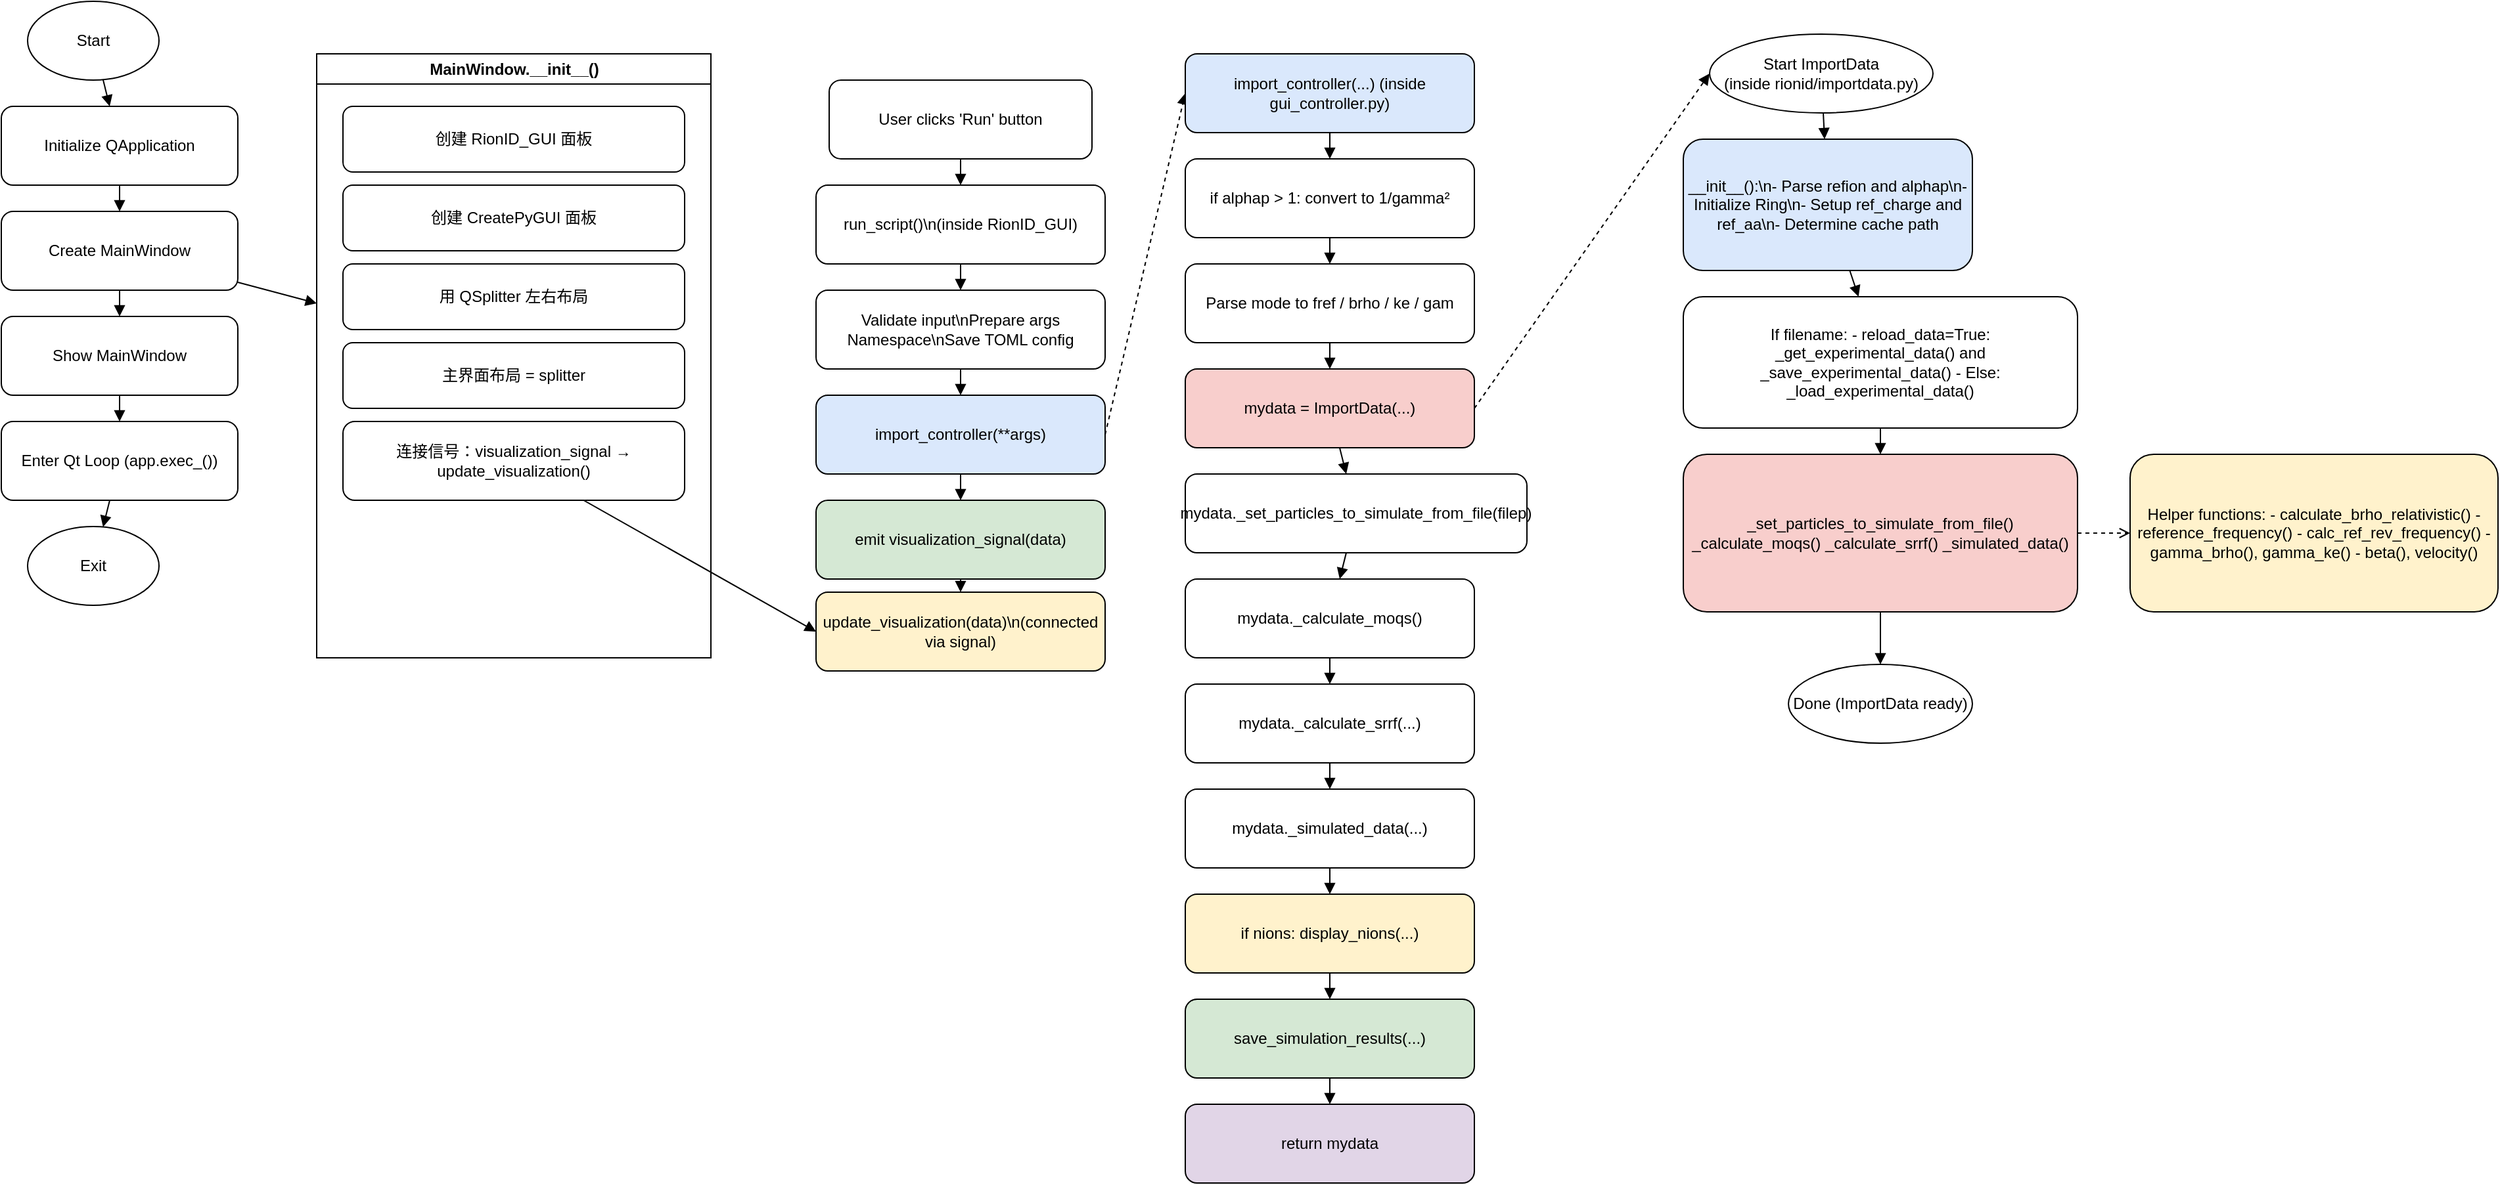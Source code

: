 <mxfile version="26.1.3">
  <diagram name="main()" id="aO4VV1BkPGHHD6uGdVux">
    <mxGraphModel dx="1177" dy="527" grid="1" gridSize="10" guides="1" tooltips="1" connect="1" arrows="1" fold="1" page="1" pageScale="1" pageWidth="827" pageHeight="1169" math="0" shadow="0">
      <root>
        <mxCell id="0" />
        <mxCell id="1" parent="0" />
        <mxCell id="AuoDzLXZq2x2FkoKTNY2-32" value="Start" style="ellipse;whiteSpace=wrap;html=1;" vertex="1" parent="1">
          <mxGeometry x="100" y="20" width="100" height="60" as="geometry" />
        </mxCell>
        <mxCell id="AuoDzLXZq2x2FkoKTNY2-33" value="Initialize QApplication" style="rounded=1;whiteSpace=wrap;html=1;" vertex="1" parent="1">
          <mxGeometry x="80" y="100" width="180" height="60" as="geometry" />
        </mxCell>
        <mxCell id="AuoDzLXZq2x2FkoKTNY2-34" value="Create MainWindow" style="rounded=1;whiteSpace=wrap;html=1;" vertex="1" parent="1">
          <mxGeometry x="80" y="180" width="180" height="60" as="geometry" />
        </mxCell>
        <mxCell id="AuoDzLXZq2x2FkoKTNY2-35" value="Show MainWindow" style="rounded=1;whiteSpace=wrap;html=1;" vertex="1" parent="1">
          <mxGeometry x="80" y="260" width="180" height="60" as="geometry" />
        </mxCell>
        <mxCell id="AuoDzLXZq2x2FkoKTNY2-36" value="Enter Qt Loop (app.exec_())" style="rounded=1;whiteSpace=wrap;html=1;" vertex="1" parent="1">
          <mxGeometry x="80" y="340" width="180" height="60" as="geometry" />
        </mxCell>
        <mxCell id="AuoDzLXZq2x2FkoKTNY2-37" value="Exit" style="ellipse;whiteSpace=wrap;html=1;" vertex="1" parent="1">
          <mxGeometry x="100" y="420" width="100" height="60" as="geometry" />
        </mxCell>
        <mxCell id="AuoDzLXZq2x2FkoKTNY2-38" value="MainWindow.__init__()" style="swimlane;html=1;" vertex="1" parent="1">
          <mxGeometry x="320" y="60" width="300" height="460" as="geometry" />
        </mxCell>
        <mxCell id="AuoDzLXZq2x2FkoKTNY2-39" value="创建 RionID_GUI 面板" style="rounded=1;whiteSpace=wrap;html=1;" vertex="1" parent="AuoDzLXZq2x2FkoKTNY2-38">
          <mxGeometry x="20" y="40" width="260" height="50" as="geometry" />
        </mxCell>
        <mxCell id="AuoDzLXZq2x2FkoKTNY2-40" value="创建 CreatePyGUI 面板" style="rounded=1;whiteSpace=wrap;html=1;" vertex="1" parent="AuoDzLXZq2x2FkoKTNY2-38">
          <mxGeometry x="20" y="100" width="260" height="50" as="geometry" />
        </mxCell>
        <mxCell id="AuoDzLXZq2x2FkoKTNY2-41" value="用 QSplitter 左右布局" style="rounded=1;whiteSpace=wrap;html=1;" vertex="1" parent="AuoDzLXZq2x2FkoKTNY2-38">
          <mxGeometry x="20" y="160" width="260" height="50" as="geometry" />
        </mxCell>
        <mxCell id="AuoDzLXZq2x2FkoKTNY2-42" value="主界面布局 = splitter" style="rounded=1;whiteSpace=wrap;html=1;" vertex="1" parent="AuoDzLXZq2x2FkoKTNY2-38">
          <mxGeometry x="20" y="220" width="260" height="50" as="geometry" />
        </mxCell>
        <mxCell id="AuoDzLXZq2x2FkoKTNY2-43" value="连接信号：visualization_signal → update_visualization()" style="rounded=1;whiteSpace=wrap;html=1;" vertex="1" parent="AuoDzLXZq2x2FkoKTNY2-38">
          <mxGeometry x="20" y="280" width="260" height="60" as="geometry" />
        </mxCell>
        <mxCell id="AuoDzLXZq2x2FkoKTNY2-45" style="endArrow=block;" edge="1" parent="1" source="AuoDzLXZq2x2FkoKTNY2-32" target="AuoDzLXZq2x2FkoKTNY2-33">
          <mxGeometry relative="1" as="geometry" />
        </mxCell>
        <mxCell id="AuoDzLXZq2x2FkoKTNY2-46" style="endArrow=block;" edge="1" parent="1" source="AuoDzLXZq2x2FkoKTNY2-33" target="AuoDzLXZq2x2FkoKTNY2-34">
          <mxGeometry relative="1" as="geometry" />
        </mxCell>
        <mxCell id="AuoDzLXZq2x2FkoKTNY2-47" style="endArrow=block;" edge="1" parent="1" source="AuoDzLXZq2x2FkoKTNY2-34" target="AuoDzLXZq2x2FkoKTNY2-35">
          <mxGeometry relative="1" as="geometry" />
        </mxCell>
        <mxCell id="AuoDzLXZq2x2FkoKTNY2-48" style="endArrow=block;" edge="1" parent="1" source="AuoDzLXZq2x2FkoKTNY2-35" target="AuoDzLXZq2x2FkoKTNY2-36">
          <mxGeometry relative="1" as="geometry" />
        </mxCell>
        <mxCell id="AuoDzLXZq2x2FkoKTNY2-49" style="endArrow=block;" edge="1" parent="1" source="AuoDzLXZq2x2FkoKTNY2-36" target="AuoDzLXZq2x2FkoKTNY2-37">
          <mxGeometry relative="1" as="geometry" />
        </mxCell>
        <mxCell id="AuoDzLXZq2x2FkoKTNY2-50" style="endArrow=block;" edge="1" parent="1" source="AuoDzLXZq2x2FkoKTNY2-34" target="AuoDzLXZq2x2FkoKTNY2-38">
          <mxGeometry relative="1" as="geometry" />
        </mxCell>
        <mxCell id="AuoDzLXZq2x2FkoKTNY2-51" style="endArrow=block;entryX=0;entryY=0.5;entryDx=0;entryDy=0;" edge="1" parent="1" source="AuoDzLXZq2x2FkoKTNY2-43" target="AuoDzLXZq2x2FkoKTNY2-121">
          <mxGeometry relative="1" as="geometry">
            <mxPoint x="650" y="500" as="targetPoint" />
          </mxGeometry>
        </mxCell>
        <mxCell id="AuoDzLXZq2x2FkoKTNY2-112" value="User clicks &#39;Run&#39; button" style="rounded=1;whiteSpace=wrap;html=1;" vertex="1" parent="1">
          <mxGeometry x="710" y="80" width="200" height="60" as="geometry" />
        </mxCell>
        <mxCell id="AuoDzLXZq2x2FkoKTNY2-113" value="run_script()\n(inside RionID_GUI)" style="rounded=1;whiteSpace=wrap;html=1;fillColor=#ffffff;" vertex="1" parent="1">
          <mxGeometry x="700" y="160" width="220" height="60" as="geometry" />
        </mxCell>
        <mxCell id="AuoDzLXZq2x2FkoKTNY2-114" value="Validate input\nPrepare args Namespace\nSave TOML config" style="rounded=1;whiteSpace=wrap;html=1;fillColor=#ffffff;" vertex="1" parent="1">
          <mxGeometry x="700" y="240" width="220" height="60" as="geometry" />
        </mxCell>
        <mxCell id="AuoDzLXZq2x2FkoKTNY2-115" value="import_controller(**args)" style="rounded=1;whiteSpace=wrap;html=1;fillColor=#dae8fc;" vertex="1" parent="1">
          <mxGeometry x="700" y="320" width="220" height="60" as="geometry" />
        </mxCell>
        <mxCell id="AuoDzLXZq2x2FkoKTNY2-116" value="emit visualization_signal(data)" style="rounded=1;whiteSpace=wrap;html=1;fillColor=#d5e8d4;" vertex="1" parent="1">
          <mxGeometry x="700" y="400" width="220" height="60" as="geometry" />
        </mxCell>
        <mxCell id="AuoDzLXZq2x2FkoKTNY2-117" style="endArrow=block;" edge="1" parent="1" source="AuoDzLXZq2x2FkoKTNY2-112" target="AuoDzLXZq2x2FkoKTNY2-113">
          <mxGeometry relative="1" as="geometry" />
        </mxCell>
        <mxCell id="AuoDzLXZq2x2FkoKTNY2-118" style="endArrow=block;" edge="1" parent="1" source="AuoDzLXZq2x2FkoKTNY2-113" target="AuoDzLXZq2x2FkoKTNY2-114">
          <mxGeometry relative="1" as="geometry" />
        </mxCell>
        <mxCell id="AuoDzLXZq2x2FkoKTNY2-119" style="endArrow=block;" edge="1" parent="1" source="AuoDzLXZq2x2FkoKTNY2-114" target="AuoDzLXZq2x2FkoKTNY2-115">
          <mxGeometry relative="1" as="geometry" />
        </mxCell>
        <mxCell id="AuoDzLXZq2x2FkoKTNY2-120" style="endArrow=block;" edge="1" parent="1" source="AuoDzLXZq2x2FkoKTNY2-115" target="AuoDzLXZq2x2FkoKTNY2-116">
          <mxGeometry relative="1" as="geometry" />
        </mxCell>
        <mxCell id="AuoDzLXZq2x2FkoKTNY2-121" value="update_visualization(data)\n(connected via signal)" style="rounded=1;whiteSpace=wrap;html=1;fillColor=#fff2cc;" vertex="1" parent="1">
          <mxGeometry x="700" y="470" width="220" height="60" as="geometry" />
        </mxCell>
        <mxCell id="AuoDzLXZq2x2FkoKTNY2-122" style="endArrow=block;dashed=1;" edge="1" parent="1" source="AuoDzLXZq2x2FkoKTNY2-116" target="AuoDzLXZq2x2FkoKTNY2-121">
          <mxGeometry relative="1" as="geometry" />
        </mxCell>
        <mxCell id="AuoDzLXZq2x2FkoKTNY2-124" style="endArrow=block;dashed=1;exitX=1;exitY=0.5;exitDx=0;exitDy=0;entryX=0;entryY=0.5;entryDx=0;entryDy=0;" edge="1" parent="1" source="AuoDzLXZq2x2FkoKTNY2-115" target="AuoDzLXZq2x2FkoKTNY2-153">
          <mxGeometry relative="1" as="geometry">
            <mxPoint x="1070" y="70" as="targetPoint" />
          </mxGeometry>
        </mxCell>
        <mxCell id="AuoDzLXZq2x2FkoKTNY2-153" value="import_controller(...) (inside gui_controller.py)" style="rounded=1;whiteSpace=wrap;html=1;fillColor=#dae8fc;" vertex="1" parent="1">
          <mxGeometry x="981" y="60" width="220" height="60" as="geometry" />
        </mxCell>
        <mxCell id="AuoDzLXZq2x2FkoKTNY2-154" value="if alphap &gt; 1: convert to 1/gamma²" style="rounded=1;whiteSpace=wrap;html=1;" vertex="1" parent="1">
          <mxGeometry x="981" y="140" width="220" height="60" as="geometry" />
        </mxCell>
        <mxCell id="AuoDzLXZq2x2FkoKTNY2-155" value="Parse mode to fref / brho / ke / gam" style="rounded=1;whiteSpace=wrap;html=1;" vertex="1" parent="1">
          <mxGeometry x="981" y="220" width="220" height="60" as="geometry" />
        </mxCell>
        <mxCell id="AuoDzLXZq2x2FkoKTNY2-156" value="mydata = ImportData(...)" style="rounded=1;whiteSpace=wrap;html=1;fillColor=#f8cecc;" vertex="1" parent="1">
          <mxGeometry x="981" y="300" width="220" height="60" as="geometry" />
        </mxCell>
        <mxCell id="AuoDzLXZq2x2FkoKTNY2-157" value="mydata._set_particles_to_simulate_from_file(filep)" style="rounded=1;whiteSpace=wrap;html=1;" vertex="1" parent="1">
          <mxGeometry x="981" y="380" width="260" height="60" as="geometry" />
        </mxCell>
        <mxCell id="AuoDzLXZq2x2FkoKTNY2-158" value="mydata._calculate_moqs()" style="rounded=1;whiteSpace=wrap;html=1;" vertex="1" parent="1">
          <mxGeometry x="981" y="460" width="220" height="60" as="geometry" />
        </mxCell>
        <mxCell id="AuoDzLXZq2x2FkoKTNY2-159" value="mydata._calculate_srrf(...)" style="rounded=1;whiteSpace=wrap;html=1;" vertex="1" parent="1">
          <mxGeometry x="981" y="540" width="220" height="60" as="geometry" />
        </mxCell>
        <mxCell id="AuoDzLXZq2x2FkoKTNY2-160" value="mydata._simulated_data(...)" style="rounded=1;whiteSpace=wrap;html=1;" vertex="1" parent="1">
          <mxGeometry x="981" y="620" width="220" height="60" as="geometry" />
        </mxCell>
        <mxCell id="AuoDzLXZq2x2FkoKTNY2-161" value="if nions: display_nions(...)" style="rounded=1;whiteSpace=wrap;html=1;fillColor=#fff2cc;" vertex="1" parent="1">
          <mxGeometry x="981" y="700" width="220" height="60" as="geometry" />
        </mxCell>
        <mxCell id="AuoDzLXZq2x2FkoKTNY2-162" value="save_simulation_results(...)" style="rounded=1;whiteSpace=wrap;html=1;fillColor=#d5e8d4;" vertex="1" parent="1">
          <mxGeometry x="981" y="780" width="220" height="60" as="geometry" />
        </mxCell>
        <mxCell id="AuoDzLXZq2x2FkoKTNY2-163" value="return mydata" style="rounded=1;whiteSpace=wrap;html=1;fillColor=#e1d5e7;" vertex="1" parent="1">
          <mxGeometry x="981" y="860" width="220" height="60" as="geometry" />
        </mxCell>
        <mxCell id="AuoDzLXZq2x2FkoKTNY2-164" style="endArrow=block;" edge="1" parent="1" source="AuoDzLXZq2x2FkoKTNY2-153" target="AuoDzLXZq2x2FkoKTNY2-154">
          <mxGeometry relative="1" as="geometry" />
        </mxCell>
        <mxCell id="AuoDzLXZq2x2FkoKTNY2-165" style="endArrow=block;" edge="1" parent="1" source="AuoDzLXZq2x2FkoKTNY2-154" target="AuoDzLXZq2x2FkoKTNY2-155">
          <mxGeometry relative="1" as="geometry" />
        </mxCell>
        <mxCell id="AuoDzLXZq2x2FkoKTNY2-166" style="endArrow=block;" edge="1" parent="1" source="AuoDzLXZq2x2FkoKTNY2-155" target="AuoDzLXZq2x2FkoKTNY2-156">
          <mxGeometry relative="1" as="geometry" />
        </mxCell>
        <mxCell id="AuoDzLXZq2x2FkoKTNY2-167" style="endArrow=block;" edge="1" parent="1" source="AuoDzLXZq2x2FkoKTNY2-156" target="AuoDzLXZq2x2FkoKTNY2-157">
          <mxGeometry relative="1" as="geometry" />
        </mxCell>
        <mxCell id="AuoDzLXZq2x2FkoKTNY2-168" style="endArrow=block;" edge="1" parent="1" source="AuoDzLXZq2x2FkoKTNY2-157" target="AuoDzLXZq2x2FkoKTNY2-158">
          <mxGeometry relative="1" as="geometry" />
        </mxCell>
        <mxCell id="AuoDzLXZq2x2FkoKTNY2-169" style="endArrow=block;" edge="1" parent="1" source="AuoDzLXZq2x2FkoKTNY2-158" target="AuoDzLXZq2x2FkoKTNY2-159">
          <mxGeometry relative="1" as="geometry" />
        </mxCell>
        <mxCell id="AuoDzLXZq2x2FkoKTNY2-170" style="endArrow=block;" edge="1" parent="1" source="AuoDzLXZq2x2FkoKTNY2-159" target="AuoDzLXZq2x2FkoKTNY2-160">
          <mxGeometry relative="1" as="geometry" />
        </mxCell>
        <mxCell id="AuoDzLXZq2x2FkoKTNY2-171" style="endArrow=block;" edge="1" parent="1" source="AuoDzLXZq2x2FkoKTNY2-160" target="AuoDzLXZq2x2FkoKTNY2-161">
          <mxGeometry relative="1" as="geometry" />
        </mxCell>
        <mxCell id="AuoDzLXZq2x2FkoKTNY2-172" style="endArrow=block;" edge="1" parent="1" source="AuoDzLXZq2x2FkoKTNY2-161" target="AuoDzLXZq2x2FkoKTNY2-162">
          <mxGeometry relative="1" as="geometry" />
        </mxCell>
        <mxCell id="AuoDzLXZq2x2FkoKTNY2-173" style="endArrow=block;" edge="1" parent="1" source="AuoDzLXZq2x2FkoKTNY2-162" target="AuoDzLXZq2x2FkoKTNY2-163">
          <mxGeometry relative="1" as="geometry" />
        </mxCell>
        <mxCell id="AuoDzLXZq2x2FkoKTNY2-174" value="Start ImportData&lt;div&gt;(inside rionid/importdata.py)&lt;/div&gt;" style="ellipse;whiteSpace=wrap;html=1;" vertex="1" parent="1">
          <mxGeometry x="1380" y="45" width="170" height="60" as="geometry" />
        </mxCell>
        <mxCell id="AuoDzLXZq2x2FkoKTNY2-175" value="__init__():\n- Parse refion and alphap\n- Initialize Ring\n- Setup ref_charge and ref_aa\n- Determine cache path" style="rounded=1;whiteSpace=wrap;html=1;fillColor=#dae8fc;" vertex="1" parent="1">
          <mxGeometry x="1360" y="125" width="220" height="100" as="geometry" />
        </mxCell>
        <mxCell id="AuoDzLXZq2x2FkoKTNY2-176" style="endArrow=block;" edge="1" parent="1" source="AuoDzLXZq2x2FkoKTNY2-174" target="AuoDzLXZq2x2FkoKTNY2-175">
          <mxGeometry relative="1" as="geometry" />
        </mxCell>
        <mxCell id="AuoDzLXZq2x2FkoKTNY2-177" value="If filename: - reload_data=True: _get_experimental_data() and _save_experimental_data() - Else: _load_experimental_data()" style="rounded=1;whiteSpace=wrap;html=1;fillColor=#ffffff;" vertex="1" parent="1">
          <mxGeometry x="1360" y="245" width="300" height="100" as="geometry" />
        </mxCell>
        <mxCell id="AuoDzLXZq2x2FkoKTNY2-178" style="endArrow=block;" edge="1" parent="1" source="AuoDzLXZq2x2FkoKTNY2-175" target="AuoDzLXZq2x2FkoKTNY2-177">
          <mxGeometry relative="1" as="geometry" />
        </mxCell>
        <mxCell id="AuoDzLXZq2x2FkoKTNY2-179" value="_set_particles_to_simulate_from_file() _calculate_moqs() _calculate_srrf() _simulated_data()" style="rounded=1;whiteSpace=wrap;html=1;fillColor=#f8cecc;" vertex="1" parent="1">
          <mxGeometry x="1360" y="365" width="300" height="120" as="geometry" />
        </mxCell>
        <mxCell id="AuoDzLXZq2x2FkoKTNY2-180" style="endArrow=block;" edge="1" parent="1" source="AuoDzLXZq2x2FkoKTNY2-177" target="AuoDzLXZq2x2FkoKTNY2-179">
          <mxGeometry relative="1" as="geometry" />
        </mxCell>
        <mxCell id="AuoDzLXZq2x2FkoKTNY2-181" value="Helper functions: - calculate_brho_relativistic() - reference_frequency() - calc_ref_rev_frequency() - gamma_brho(), gamma_ke() - beta(), velocity()" style="rounded=1;whiteSpace=wrap;html=1;fillColor=#fff2cc;" vertex="1" parent="1">
          <mxGeometry x="1700" y="365" width="280" height="120" as="geometry" />
        </mxCell>
        <mxCell id="AuoDzLXZq2x2FkoKTNY2-182" style="endArrow=open;dashed=1;" edge="1" parent="1" source="AuoDzLXZq2x2FkoKTNY2-179" target="AuoDzLXZq2x2FkoKTNY2-181">
          <mxGeometry relative="1" as="geometry" />
        </mxCell>
        <mxCell id="AuoDzLXZq2x2FkoKTNY2-183" value="Done (ImportData ready)" style="ellipse;whiteSpace=wrap;html=1;" vertex="1" parent="1">
          <mxGeometry x="1440" y="525" width="140" height="60" as="geometry" />
        </mxCell>
        <mxCell id="AuoDzLXZq2x2FkoKTNY2-184" style="endArrow=block;" edge="1" parent="1" source="AuoDzLXZq2x2FkoKTNY2-179" target="AuoDzLXZq2x2FkoKTNY2-183">
          <mxGeometry relative="1" as="geometry" />
        </mxCell>
        <mxCell id="AuoDzLXZq2x2FkoKTNY2-185" style="endArrow=block;dashed=1;exitX=1;exitY=0.5;exitDx=0;exitDy=0;entryX=0;entryY=0.5;entryDx=0;entryDy=0;" edge="1" parent="1" source="AuoDzLXZq2x2FkoKTNY2-156" target="AuoDzLXZq2x2FkoKTNY2-174">
          <mxGeometry relative="1" as="geometry">
            <mxPoint x="1280" y="340" as="sourcePoint" />
            <mxPoint x="1341" y="80" as="targetPoint" />
          </mxGeometry>
        </mxCell>
      </root>
    </mxGraphModel>
  </diagram>
</mxfile>
